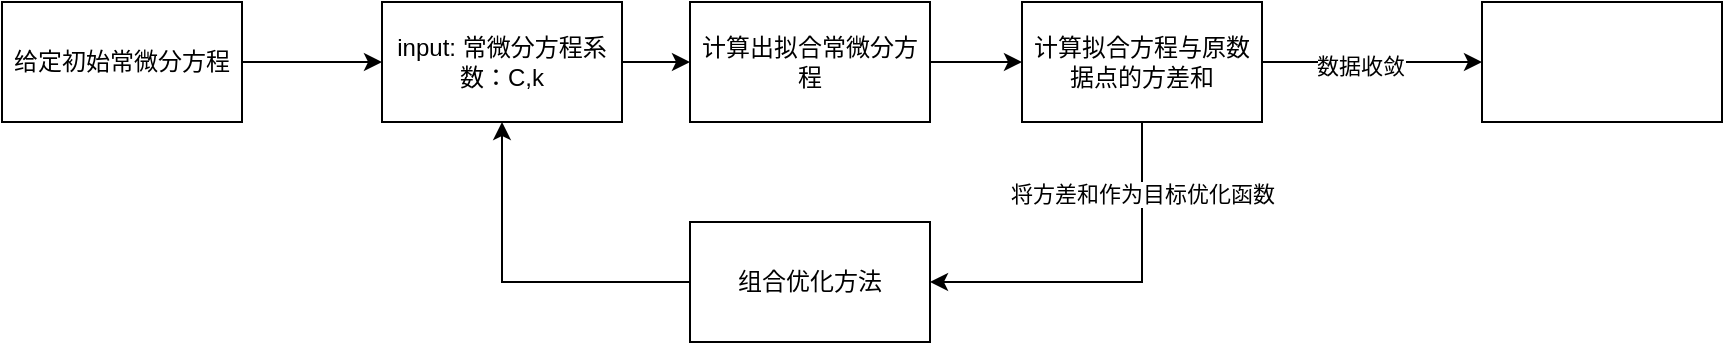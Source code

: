 <mxfile version="24.7.5">
  <diagram id="C5RBs43oDa-KdzZeNtuy" name="Page-1">
    <mxGraphModel dx="2022" dy="717" grid="1" gridSize="10" guides="1" tooltips="1" connect="1" arrows="1" fold="1" page="1" pageScale="1" pageWidth="827" pageHeight="1169" math="0" shadow="0">
      <root>
        <mxCell id="WIyWlLk6GJQsqaUBKTNV-0" />
        <mxCell id="WIyWlLk6GJQsqaUBKTNV-1" parent="WIyWlLk6GJQsqaUBKTNV-0" />
        <mxCell id="31bOusXVT8dpTYtAI18a-2" value="" style="edgeStyle=orthogonalEdgeStyle;rounded=0;orthogonalLoop=1;jettySize=auto;html=1;" parent="WIyWlLk6GJQsqaUBKTNV-1" source="31bOusXVT8dpTYtAI18a-0" target="31bOusXVT8dpTYtAI18a-1" edge="1">
          <mxGeometry relative="1" as="geometry" />
        </mxCell>
        <mxCell id="31bOusXVT8dpTYtAI18a-0" value="input: 常微分方程系数：C,k" style="rounded=0;whiteSpace=wrap;html=1;" parent="WIyWlLk6GJQsqaUBKTNV-1" vertex="1">
          <mxGeometry x="140" y="220" width="120" height="60" as="geometry" />
        </mxCell>
        <mxCell id="31bOusXVT8dpTYtAI18a-4" value="" style="edgeStyle=orthogonalEdgeStyle;rounded=0;orthogonalLoop=1;jettySize=auto;html=1;" parent="WIyWlLk6GJQsqaUBKTNV-1" source="31bOusXVT8dpTYtAI18a-1" target="31bOusXVT8dpTYtAI18a-3" edge="1">
          <mxGeometry relative="1" as="geometry" />
        </mxCell>
        <mxCell id="31bOusXVT8dpTYtAI18a-1" value="计算出拟合常微分方程" style="rounded=0;whiteSpace=wrap;html=1;" parent="WIyWlLk6GJQsqaUBKTNV-1" vertex="1">
          <mxGeometry x="294" y="220" width="120" height="60" as="geometry" />
        </mxCell>
        <mxCell id="31bOusXVT8dpTYtAI18a-6" style="edgeStyle=orthogonalEdgeStyle;rounded=0;orthogonalLoop=1;jettySize=auto;html=1;exitX=0.5;exitY=1;exitDx=0;exitDy=0;entryX=1;entryY=0.5;entryDx=0;entryDy=0;" parent="WIyWlLk6GJQsqaUBKTNV-1" source="31bOusXVT8dpTYtAI18a-3" target="31bOusXVT8dpTYtAI18a-5" edge="1">
          <mxGeometry relative="1" as="geometry" />
        </mxCell>
        <mxCell id="31bOusXVT8dpTYtAI18a-13" value="将方差和作为目标优化函数" style="edgeLabel;html=1;align=center;verticalAlign=middle;resizable=0;points=[];" parent="31bOusXVT8dpTYtAI18a-6" vertex="1" connectable="0">
          <mxGeometry x="-0.613" relative="1" as="geometry">
            <mxPoint as="offset" />
          </mxGeometry>
        </mxCell>
        <mxCell id="31bOusXVT8dpTYtAI18a-11" style="edgeStyle=orthogonalEdgeStyle;rounded=0;orthogonalLoop=1;jettySize=auto;html=1;exitX=1;exitY=0.5;exitDx=0;exitDy=0;" parent="WIyWlLk6GJQsqaUBKTNV-1" source="31bOusXVT8dpTYtAI18a-3" target="31bOusXVT8dpTYtAI18a-10" edge="1">
          <mxGeometry relative="1" as="geometry" />
        </mxCell>
        <mxCell id="31bOusXVT8dpTYtAI18a-12" value="数据收敛" style="edgeLabel;html=1;align=center;verticalAlign=middle;resizable=0;points=[];" parent="31bOusXVT8dpTYtAI18a-11" vertex="1" connectable="0">
          <mxGeometry x="-0.109" y="-2" relative="1" as="geometry">
            <mxPoint as="offset" />
          </mxGeometry>
        </mxCell>
        <mxCell id="31bOusXVT8dpTYtAI18a-3" value="计算拟合方程与原数据点的方差和" style="rounded=0;whiteSpace=wrap;html=1;" parent="WIyWlLk6GJQsqaUBKTNV-1" vertex="1">
          <mxGeometry x="460" y="220" width="120" height="60" as="geometry" />
        </mxCell>
        <mxCell id="31bOusXVT8dpTYtAI18a-7" style="edgeStyle=orthogonalEdgeStyle;rounded=0;orthogonalLoop=1;jettySize=auto;html=1;exitX=0;exitY=0.5;exitDx=0;exitDy=0;entryX=0.5;entryY=1;entryDx=0;entryDy=0;" parent="WIyWlLk6GJQsqaUBKTNV-1" source="31bOusXVT8dpTYtAI18a-5" target="31bOusXVT8dpTYtAI18a-0" edge="1">
          <mxGeometry relative="1" as="geometry" />
        </mxCell>
        <mxCell id="31bOusXVT8dpTYtAI18a-5" value="组合优化方法" style="rounded=0;whiteSpace=wrap;html=1;" parent="WIyWlLk6GJQsqaUBKTNV-1" vertex="1">
          <mxGeometry x="294" y="330" width="120" height="60" as="geometry" />
        </mxCell>
        <mxCell id="31bOusXVT8dpTYtAI18a-9" style="edgeStyle=orthogonalEdgeStyle;rounded=0;orthogonalLoop=1;jettySize=auto;html=1;exitX=1;exitY=0.5;exitDx=0;exitDy=0;entryX=0;entryY=0.5;entryDx=0;entryDy=0;" parent="WIyWlLk6GJQsqaUBKTNV-1" source="31bOusXVT8dpTYtAI18a-8" target="31bOusXVT8dpTYtAI18a-0" edge="1">
          <mxGeometry relative="1" as="geometry" />
        </mxCell>
        <mxCell id="31bOusXVT8dpTYtAI18a-8" value="给定初始常微分方程" style="rounded=0;whiteSpace=wrap;html=1;" parent="WIyWlLk6GJQsqaUBKTNV-1" vertex="1">
          <mxGeometry x="-50" y="220" width="120" height="60" as="geometry" />
        </mxCell>
        <mxCell id="31bOusXVT8dpTYtAI18a-10" value="" style="rounded=0;whiteSpace=wrap;html=1;" parent="WIyWlLk6GJQsqaUBKTNV-1" vertex="1">
          <mxGeometry x="690" y="220" width="120" height="60" as="geometry" />
        </mxCell>
      </root>
    </mxGraphModel>
  </diagram>
</mxfile>
